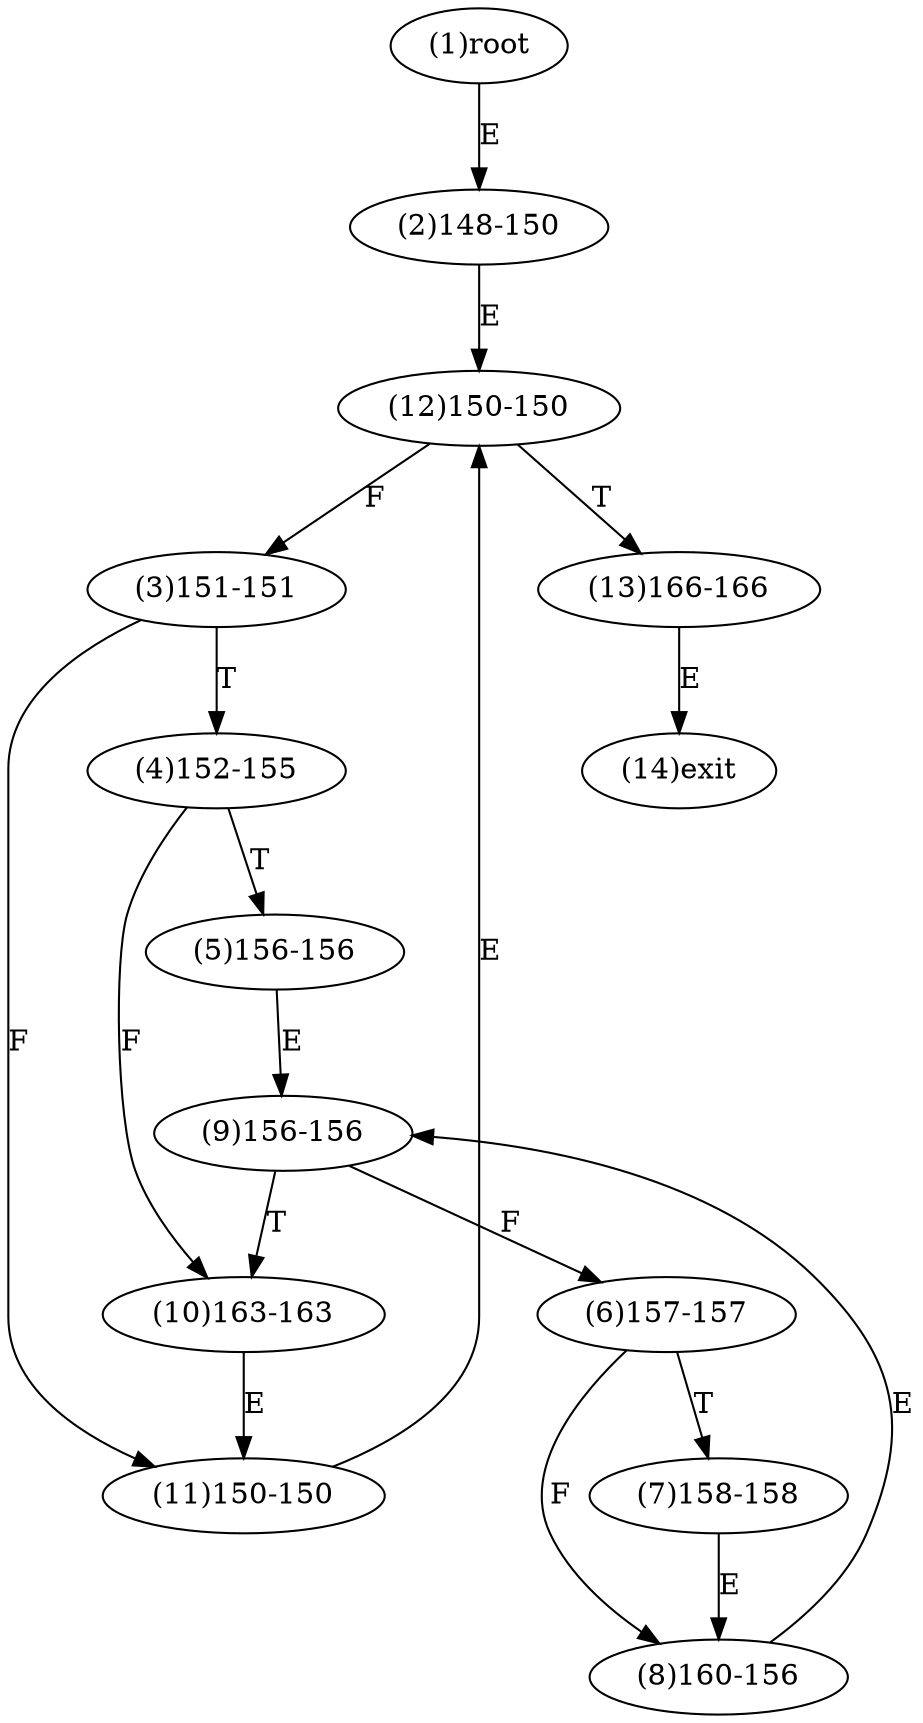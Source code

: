 digraph "" { 
1[ label="(1)root"];
2[ label="(2)148-150"];
3[ label="(3)151-151"];
4[ label="(4)152-155"];
5[ label="(5)156-156"];
6[ label="(6)157-157"];
7[ label="(7)158-158"];
8[ label="(8)160-156"];
9[ label="(9)156-156"];
10[ label="(10)163-163"];
11[ label="(11)150-150"];
12[ label="(12)150-150"];
13[ label="(13)166-166"];
14[ label="(14)exit"];
1->2[ label="E"];
2->12[ label="E"];
3->11[ label="F"];
3->4[ label="T"];
4->10[ label="F"];
4->5[ label="T"];
5->9[ label="E"];
6->8[ label="F"];
6->7[ label="T"];
7->8[ label="E"];
8->9[ label="E"];
9->6[ label="F"];
9->10[ label="T"];
10->11[ label="E"];
11->12[ label="E"];
12->3[ label="F"];
12->13[ label="T"];
13->14[ label="E"];
}